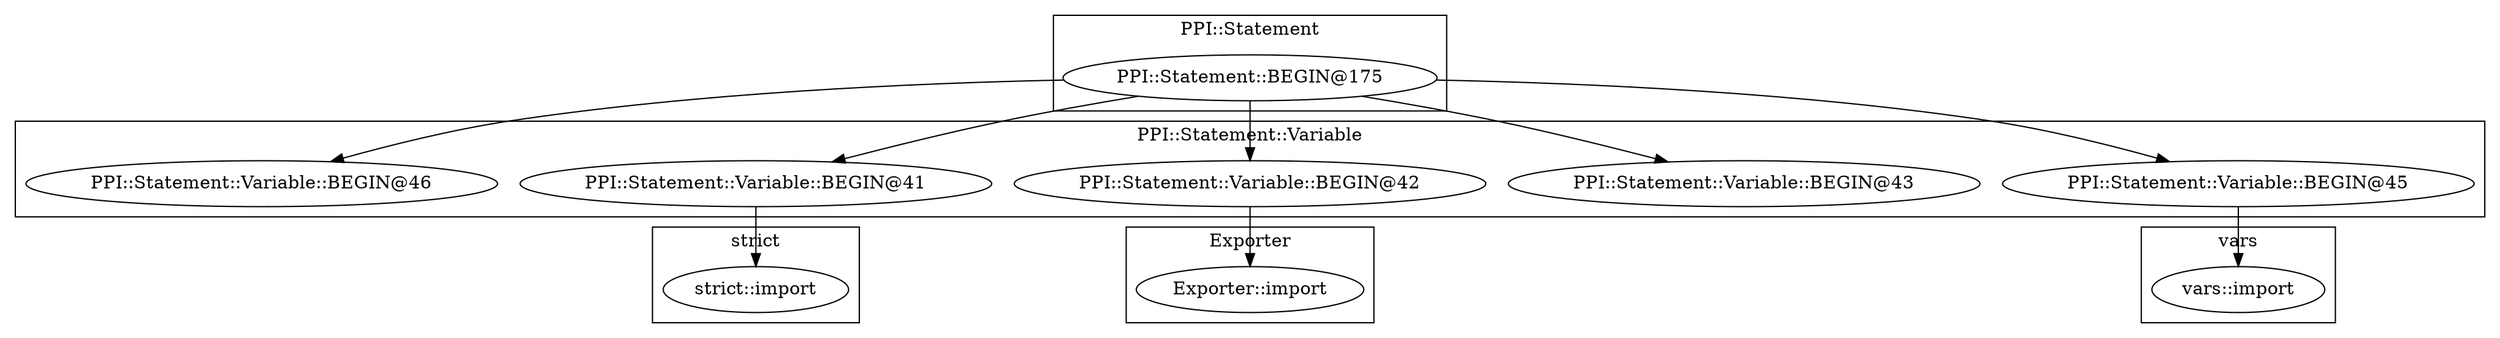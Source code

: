 digraph {
graph [overlap=false]
subgraph cluster_PPI_Statement_Variable {
	label="PPI::Statement::Variable";
	"PPI::Statement::Variable::BEGIN@41";
	"PPI::Statement::Variable::BEGIN@43";
	"PPI::Statement::Variable::BEGIN@42";
	"PPI::Statement::Variable::BEGIN@45";
	"PPI::Statement::Variable::BEGIN@46";
}
subgraph cluster_PPI_Statement {
	label="PPI::Statement";
	"PPI::Statement::BEGIN@175";
}
subgraph cluster_Exporter {
	label="Exporter";
	"Exporter::import";
}
subgraph cluster_vars {
	label="vars";
	"vars::import";
}
subgraph cluster_strict {
	label="strict";
	"strict::import";
}
"PPI::Statement::BEGIN@175" -> "PPI::Statement::Variable::BEGIN@46";
"PPI::Statement::BEGIN@175" -> "PPI::Statement::Variable::BEGIN@41";
"PPI::Statement::BEGIN@175" -> "PPI::Statement::Variable::BEGIN@45";
"PPI::Statement::Variable::BEGIN@41" -> "strict::import";
"PPI::Statement::BEGIN@175" -> "PPI::Statement::Variable::BEGIN@43";
"PPI::Statement::Variable::BEGIN@42" -> "Exporter::import";
"PPI::Statement::Variable::BEGIN@45" -> "vars::import";
"PPI::Statement::BEGIN@175" -> "PPI::Statement::Variable::BEGIN@42";
}
